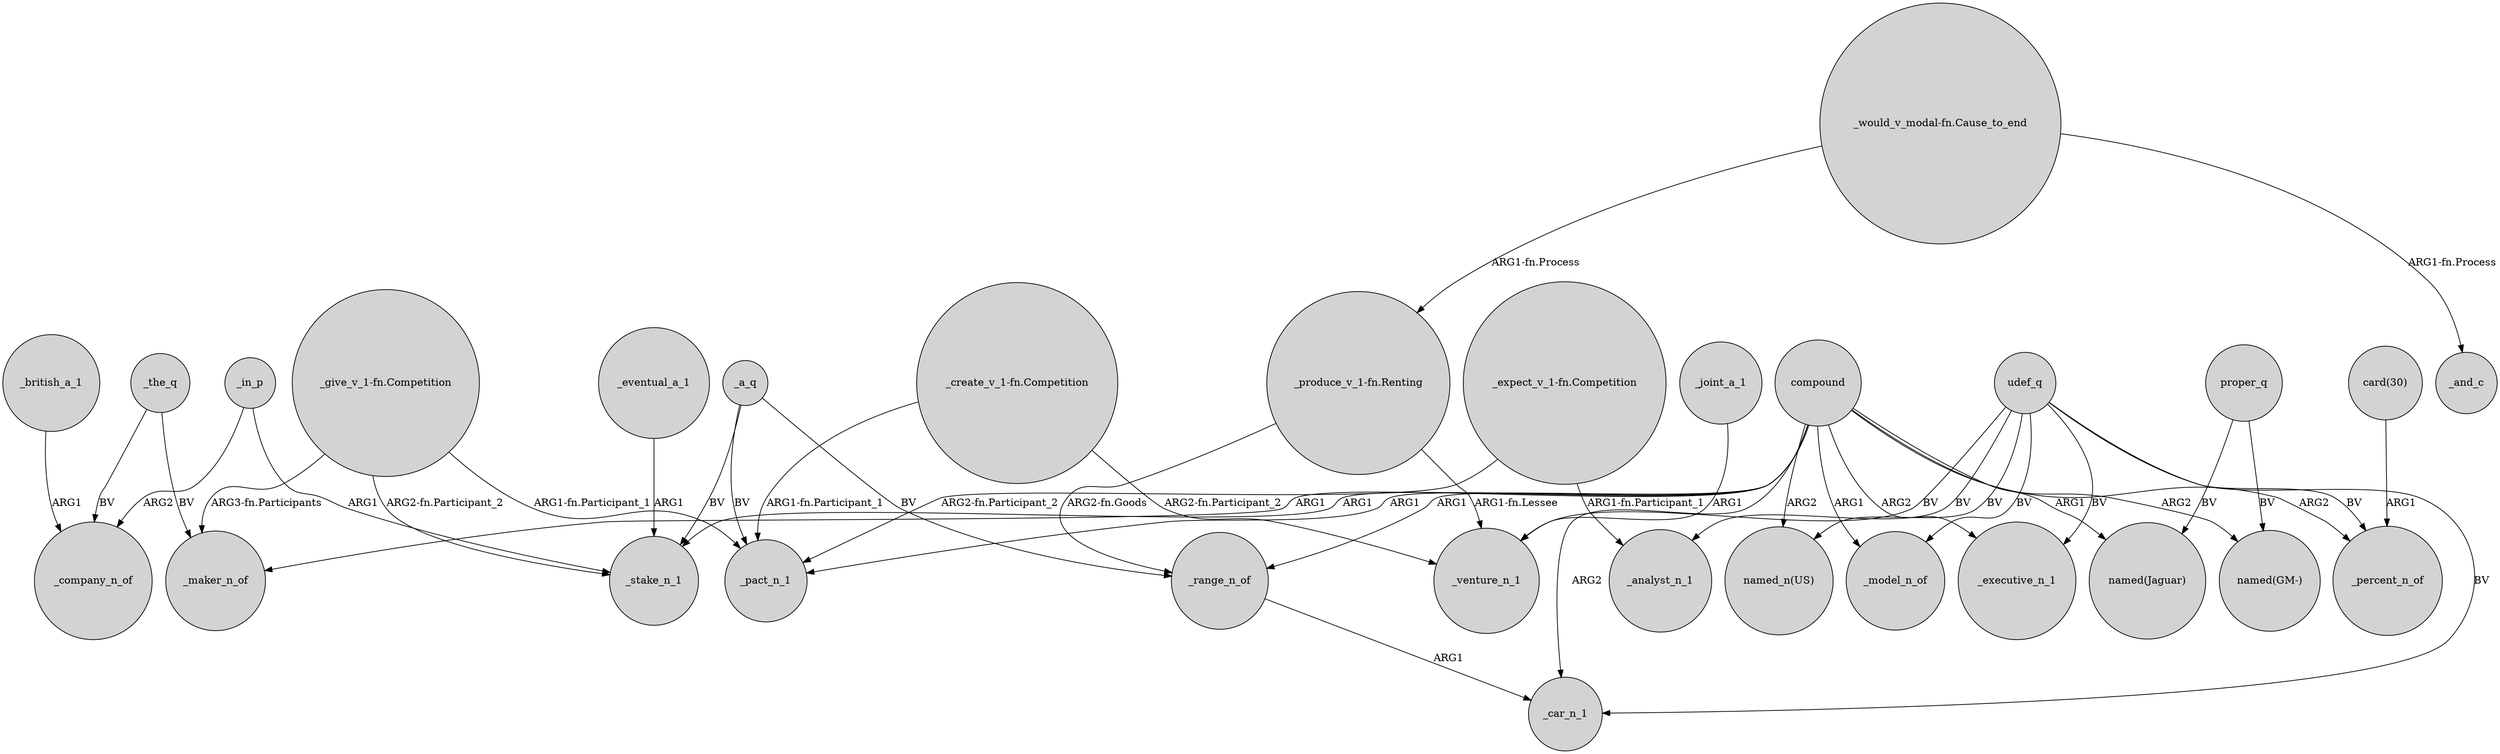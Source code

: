 digraph {
	node [shape=circle style=filled]
	_in_p -> _company_n_of [label=ARG2]
	"_would_v_modal-fn.Cause_to_end" -> "_produce_v_1-fn.Renting" [label="ARG1-fn.Process"]
	"_create_v_1-fn.Competition" -> _venture_n_1 [label="ARG2-fn.Participant_2"]
	"_create_v_1-fn.Competition" -> _pact_n_1 [label="ARG1-fn.Participant_1"]
	"_give_v_1-fn.Competition" -> _maker_n_of [label="ARG3-fn.Participants"]
	udef_q -> _analyst_n_1 [label=BV]
	_joint_a_1 -> _venture_n_1 [label=ARG1]
	"_give_v_1-fn.Competition" -> _stake_n_1 [label="ARG2-fn.Participant_2"]
	compound -> _model_n_of [label=ARG1]
	_british_a_1 -> _company_n_of [label=ARG1]
	"_would_v_modal-fn.Cause_to_end" -> _and_c [label="ARG1-fn.Process"]
	compound -> "named(GM-)" [label=ARG2]
	compound -> _range_n_of [label=ARG1]
	udef_q -> _executive_n_1 [label=BV]
	_range_n_of -> _car_n_1 [label=ARG1]
	udef_q -> _model_n_of [label=BV]
	proper_q -> "named(GM-)" [label=BV]
	"_produce_v_1-fn.Renting" -> _venture_n_1 [label="ARG1-fn.Lessee"]
	udef_q -> _percent_n_of [label=BV]
	compound -> _pact_n_1 [label=ARG1]
	compound -> _car_n_1 [label=ARG2]
	_a_q -> _pact_n_1 [label=BV]
	compound -> _stake_n_1 [label=ARG1]
	compound -> _percent_n_of [label=ARG2]
	"card(30)" -> _percent_n_of [label=ARG1]
	proper_q -> "named(Jaguar)" [label=BV]
	udef_q -> _car_n_1 [label=BV]
	"_expect_v_1-fn.Competition" -> _pact_n_1 [label="ARG2-fn.Participant_2"]
	"_give_v_1-fn.Competition" -> _pact_n_1 [label="ARG1-fn.Participant_1"]
	_eventual_a_1 -> _stake_n_1 [label=ARG1]
	compound -> _maker_n_of [label=ARG1]
	"_produce_v_1-fn.Renting" -> _range_n_of [label="ARG2-fn.Goods"]
	_a_q -> _range_n_of [label=BV]
	_the_q -> _maker_n_of [label=BV]
	udef_q -> _venture_n_1 [label=BV]
	compound -> "named_n(US)" [label=ARG2]
	_the_q -> _company_n_of [label=BV]
	_in_p -> _stake_n_1 [label=ARG1]
	udef_q -> "named_n(US)" [label=BV]
	compound -> _executive_n_1 [label=ARG2]
	"_expect_v_1-fn.Competition" -> _analyst_n_1 [label="ARG1-fn.Participant_1"]
	_a_q -> _stake_n_1 [label=BV]
	compound -> "named(Jaguar)" [label=ARG1]
}
